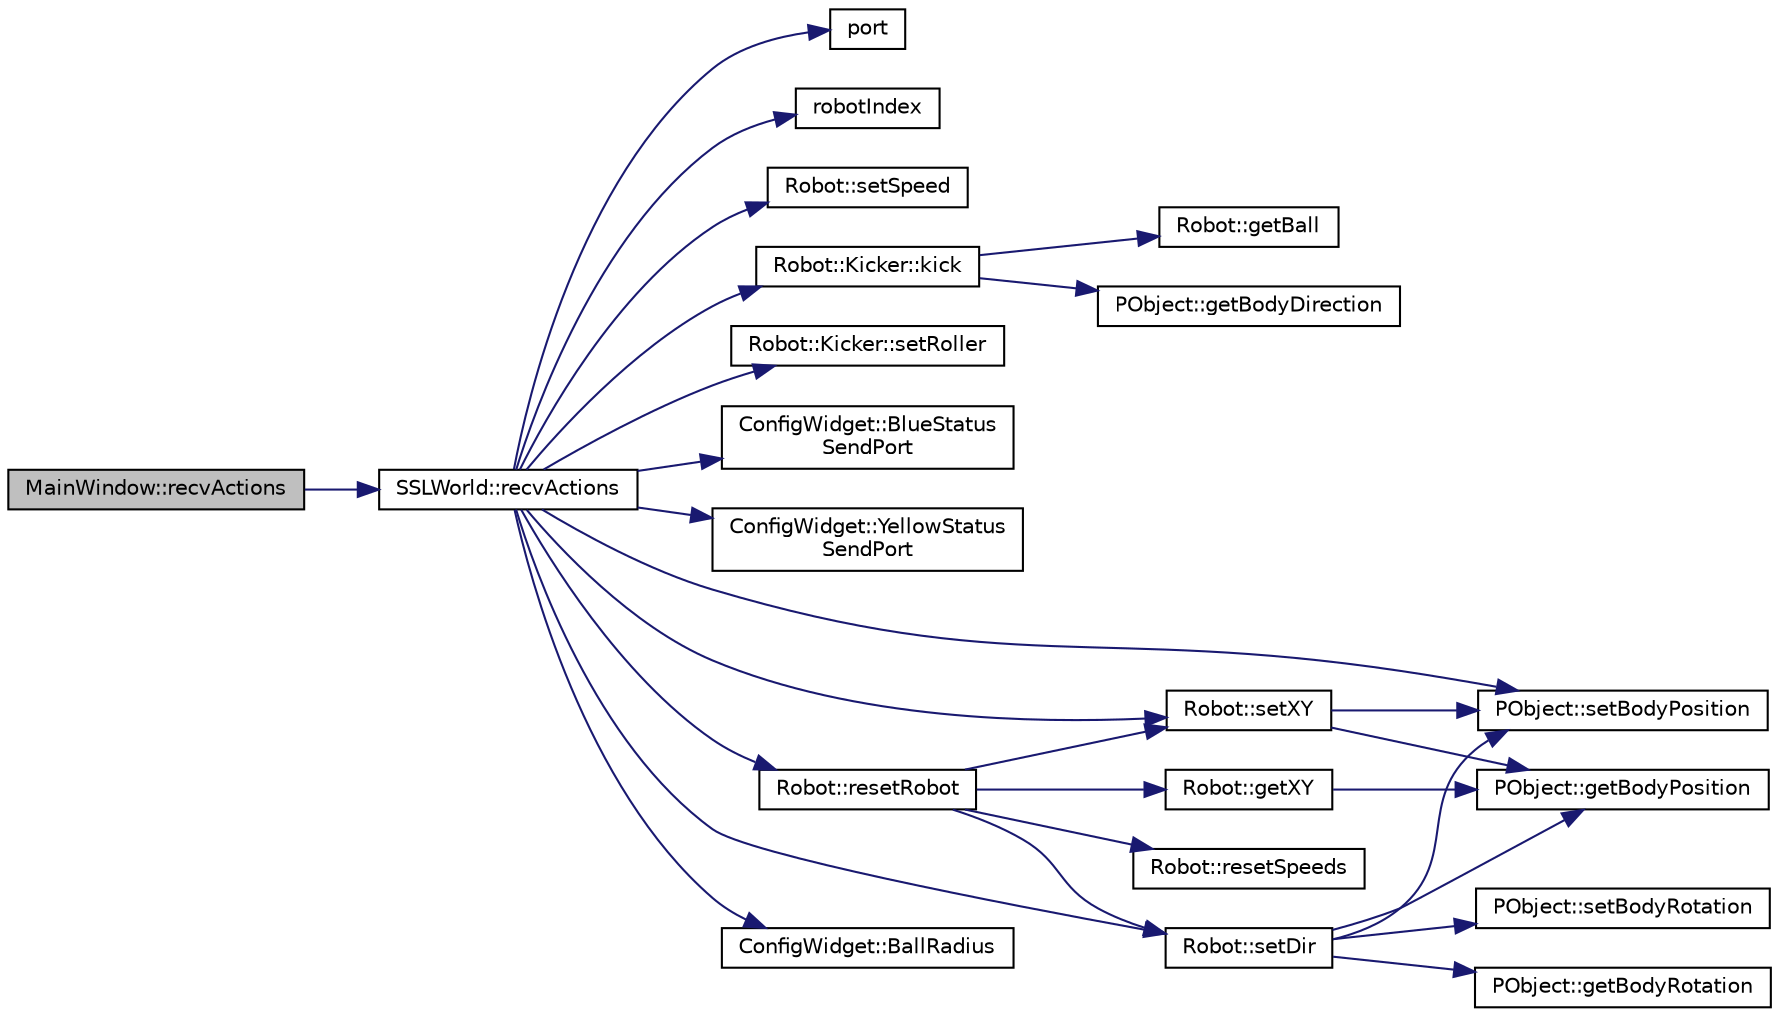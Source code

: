 digraph "MainWindow::recvActions"
{
 // INTERACTIVE_SVG=YES
  edge [fontname="Helvetica",fontsize="10",labelfontname="Helvetica",labelfontsize="10"];
  node [fontname="Helvetica",fontsize="10",shape=record];
  rankdir="LR";
  Node1 [label="MainWindow::recvActions",height=0.2,width=0.4,color="black", fillcolor="grey75", style="filled", fontcolor="black"];
  Node1 -> Node2 [color="midnightblue",fontsize="10",style="solid",fontname="Helvetica"];
  Node2 [label="SSLWorld::recvActions",height=0.2,width=0.4,color="black", fillcolor="white", style="filled",URL="$d9/d7f/class_s_s_l_world.html#a47a57176f6f8aa3283a6846576c7db2c"];
  Node2 -> Node3 [color="midnightblue",fontsize="10",style="solid",fontname="Helvetica"];
  Node3 [label="port",height=0.2,width=0.4,color="black", fillcolor="white", style="filled",URL="$d7/dc1/bot__data_8cpp.html#a6aef63a95b7e102edeaeec90790523bd"];
  Node2 -> Node4 [color="midnightblue",fontsize="10",style="solid",fontname="Helvetica"];
  Node4 [label="robotIndex",height=0.2,width=0.4,color="black", fillcolor="white", style="filled",URL="$df/d80/sslworld_8cpp.html#adc28e5d519f95cbce6aed7c31e2053a0"];
  Node2 -> Node5 [color="midnightblue",fontsize="10",style="solid",fontname="Helvetica"];
  Node5 [label="Robot::setSpeed",height=0.2,width=0.4,color="black", fillcolor="white", style="filled",URL="$d4/d84/class_robot.html#a43558bde9dfd4080271cf2922a7796c6"];
  Node2 -> Node6 [color="midnightblue",fontsize="10",style="solid",fontname="Helvetica"];
  Node6 [label="Robot::Kicker::kick",height=0.2,width=0.4,color="black", fillcolor="white", style="filled",URL="$d0/df4/class_robot_1_1_kicker.html#af03e999b46423654071e685628acef8a"];
  Node6 -> Node7 [color="midnightblue",fontsize="10",style="solid",fontname="Helvetica"];
  Node7 [label="PObject::getBodyDirection",height=0.2,width=0.4,color="black", fillcolor="white", style="filled",URL="$d1/d18/class_p_object.html#af2a0c45a02b9bfcfca0d9bb982d90a2d"];
  Node6 -> Node8 [color="midnightblue",fontsize="10",style="solid",fontname="Helvetica"];
  Node8 [label="Robot::getBall",height=0.2,width=0.4,color="black", fillcolor="white", style="filled",URL="$d4/d84/class_robot.html#a8ca7b39845a8917ae3b1fd1cf2691f4a"];
  Node2 -> Node9 [color="midnightblue",fontsize="10",style="solid",fontname="Helvetica"];
  Node9 [label="Robot::Kicker::setRoller",height=0.2,width=0.4,color="black", fillcolor="white", style="filled",URL="$d0/df4/class_robot_1_1_kicker.html#ae95656d086e56cc10ff410b70efd57d8"];
  Node2 -> Node10 [color="midnightblue",fontsize="10",style="solid",fontname="Helvetica"];
  Node10 [label="ConfigWidget::BlueStatus\lSendPort",height=0.2,width=0.4,color="black", fillcolor="white", style="filled",URL="$d6/d55/class_config_widget.html#a91cd99dcbcdb7405efbe16115a77dced"];
  Node2 -> Node11 [color="midnightblue",fontsize="10",style="solid",fontname="Helvetica"];
  Node11 [label="ConfigWidget::YellowStatus\lSendPort",height=0.2,width=0.4,color="black", fillcolor="white", style="filled",URL="$d6/d55/class_config_widget.html#a810c4fe95a7f0ef6158c5e360d88705c"];
  Node2 -> Node12 [color="midnightblue",fontsize="10",style="solid",fontname="Helvetica"];
  Node12 [label="Robot::setXY",height=0.2,width=0.4,color="black", fillcolor="white", style="filled",URL="$d4/d84/class_robot.html#a1ba3a89dad410e184d8dac72ccbe6875"];
  Node12 -> Node13 [color="midnightblue",fontsize="10",style="solid",fontname="Helvetica"];
  Node13 [label="PObject::getBodyPosition",height=0.2,width=0.4,color="black", fillcolor="white", style="filled",URL="$d1/d18/class_p_object.html#aa490b8b18ef6a51e9816d0da40da237d"];
  Node12 -> Node14 [color="midnightblue",fontsize="10",style="solid",fontname="Helvetica"];
  Node14 [label="PObject::setBodyPosition",height=0.2,width=0.4,color="black", fillcolor="white", style="filled",URL="$d1/d18/class_p_object.html#a43b4248e78b3f3934dfc329a57eb0688"];
  Node2 -> Node15 [color="midnightblue",fontsize="10",style="solid",fontname="Helvetica"];
  Node15 [label="Robot::resetRobot",height=0.2,width=0.4,color="black", fillcolor="white", style="filled",URL="$d4/d84/class_robot.html#a998cd0e4c8b4b1240bb5ffe221bb0d01"];
  Node15 -> Node16 [color="midnightblue",fontsize="10",style="solid",fontname="Helvetica"];
  Node16 [label="Robot::resetSpeeds",height=0.2,width=0.4,color="black", fillcolor="white", style="filled",URL="$d4/d84/class_robot.html#a660544998a477896c1c7be8d97ae65e5"];
  Node15 -> Node17 [color="midnightblue",fontsize="10",style="solid",fontname="Helvetica"];
  Node17 [label="Robot::getXY",height=0.2,width=0.4,color="black", fillcolor="white", style="filled",URL="$d4/d84/class_robot.html#ac55bcaf576c29263c83a15a3035b8391"];
  Node17 -> Node13 [color="midnightblue",fontsize="10",style="solid",fontname="Helvetica"];
  Node15 -> Node12 [color="midnightblue",fontsize="10",style="solid",fontname="Helvetica"];
  Node15 -> Node18 [color="midnightblue",fontsize="10",style="solid",fontname="Helvetica"];
  Node18 [label="Robot::setDir",height=0.2,width=0.4,color="black", fillcolor="white", style="filled",URL="$d4/d84/class_robot.html#a477e45893bbd07b5ff94f36f6fed12c6"];
  Node18 -> Node19 [color="midnightblue",fontsize="10",style="solid",fontname="Helvetica"];
  Node19 [label="PObject::setBodyRotation",height=0.2,width=0.4,color="black", fillcolor="white", style="filled",URL="$d1/d18/class_p_object.html#acfa7612aa632c8402cc7b44eb31f53a1"];
  Node18 -> Node13 [color="midnightblue",fontsize="10",style="solid",fontname="Helvetica"];
  Node18 -> Node20 [color="midnightblue",fontsize="10",style="solid",fontname="Helvetica"];
  Node20 [label="PObject::getBodyRotation",height=0.2,width=0.4,color="black", fillcolor="white", style="filled",URL="$d1/d18/class_p_object.html#affbd2be80d75e8311b7ec9f42b24d439"];
  Node18 -> Node14 [color="midnightblue",fontsize="10",style="solid",fontname="Helvetica"];
  Node2 -> Node18 [color="midnightblue",fontsize="10",style="solid",fontname="Helvetica"];
  Node2 -> Node14 [color="midnightblue",fontsize="10",style="solid",fontname="Helvetica"];
  Node2 -> Node21 [color="midnightblue",fontsize="10",style="solid",fontname="Helvetica"];
  Node21 [label="ConfigWidget::BallRadius",height=0.2,width=0.4,color="black", fillcolor="white", style="filled",URL="$d6/d55/class_config_widget.html#a2d8b917b9aaad10df48dc4afb3fc497d"];
}
